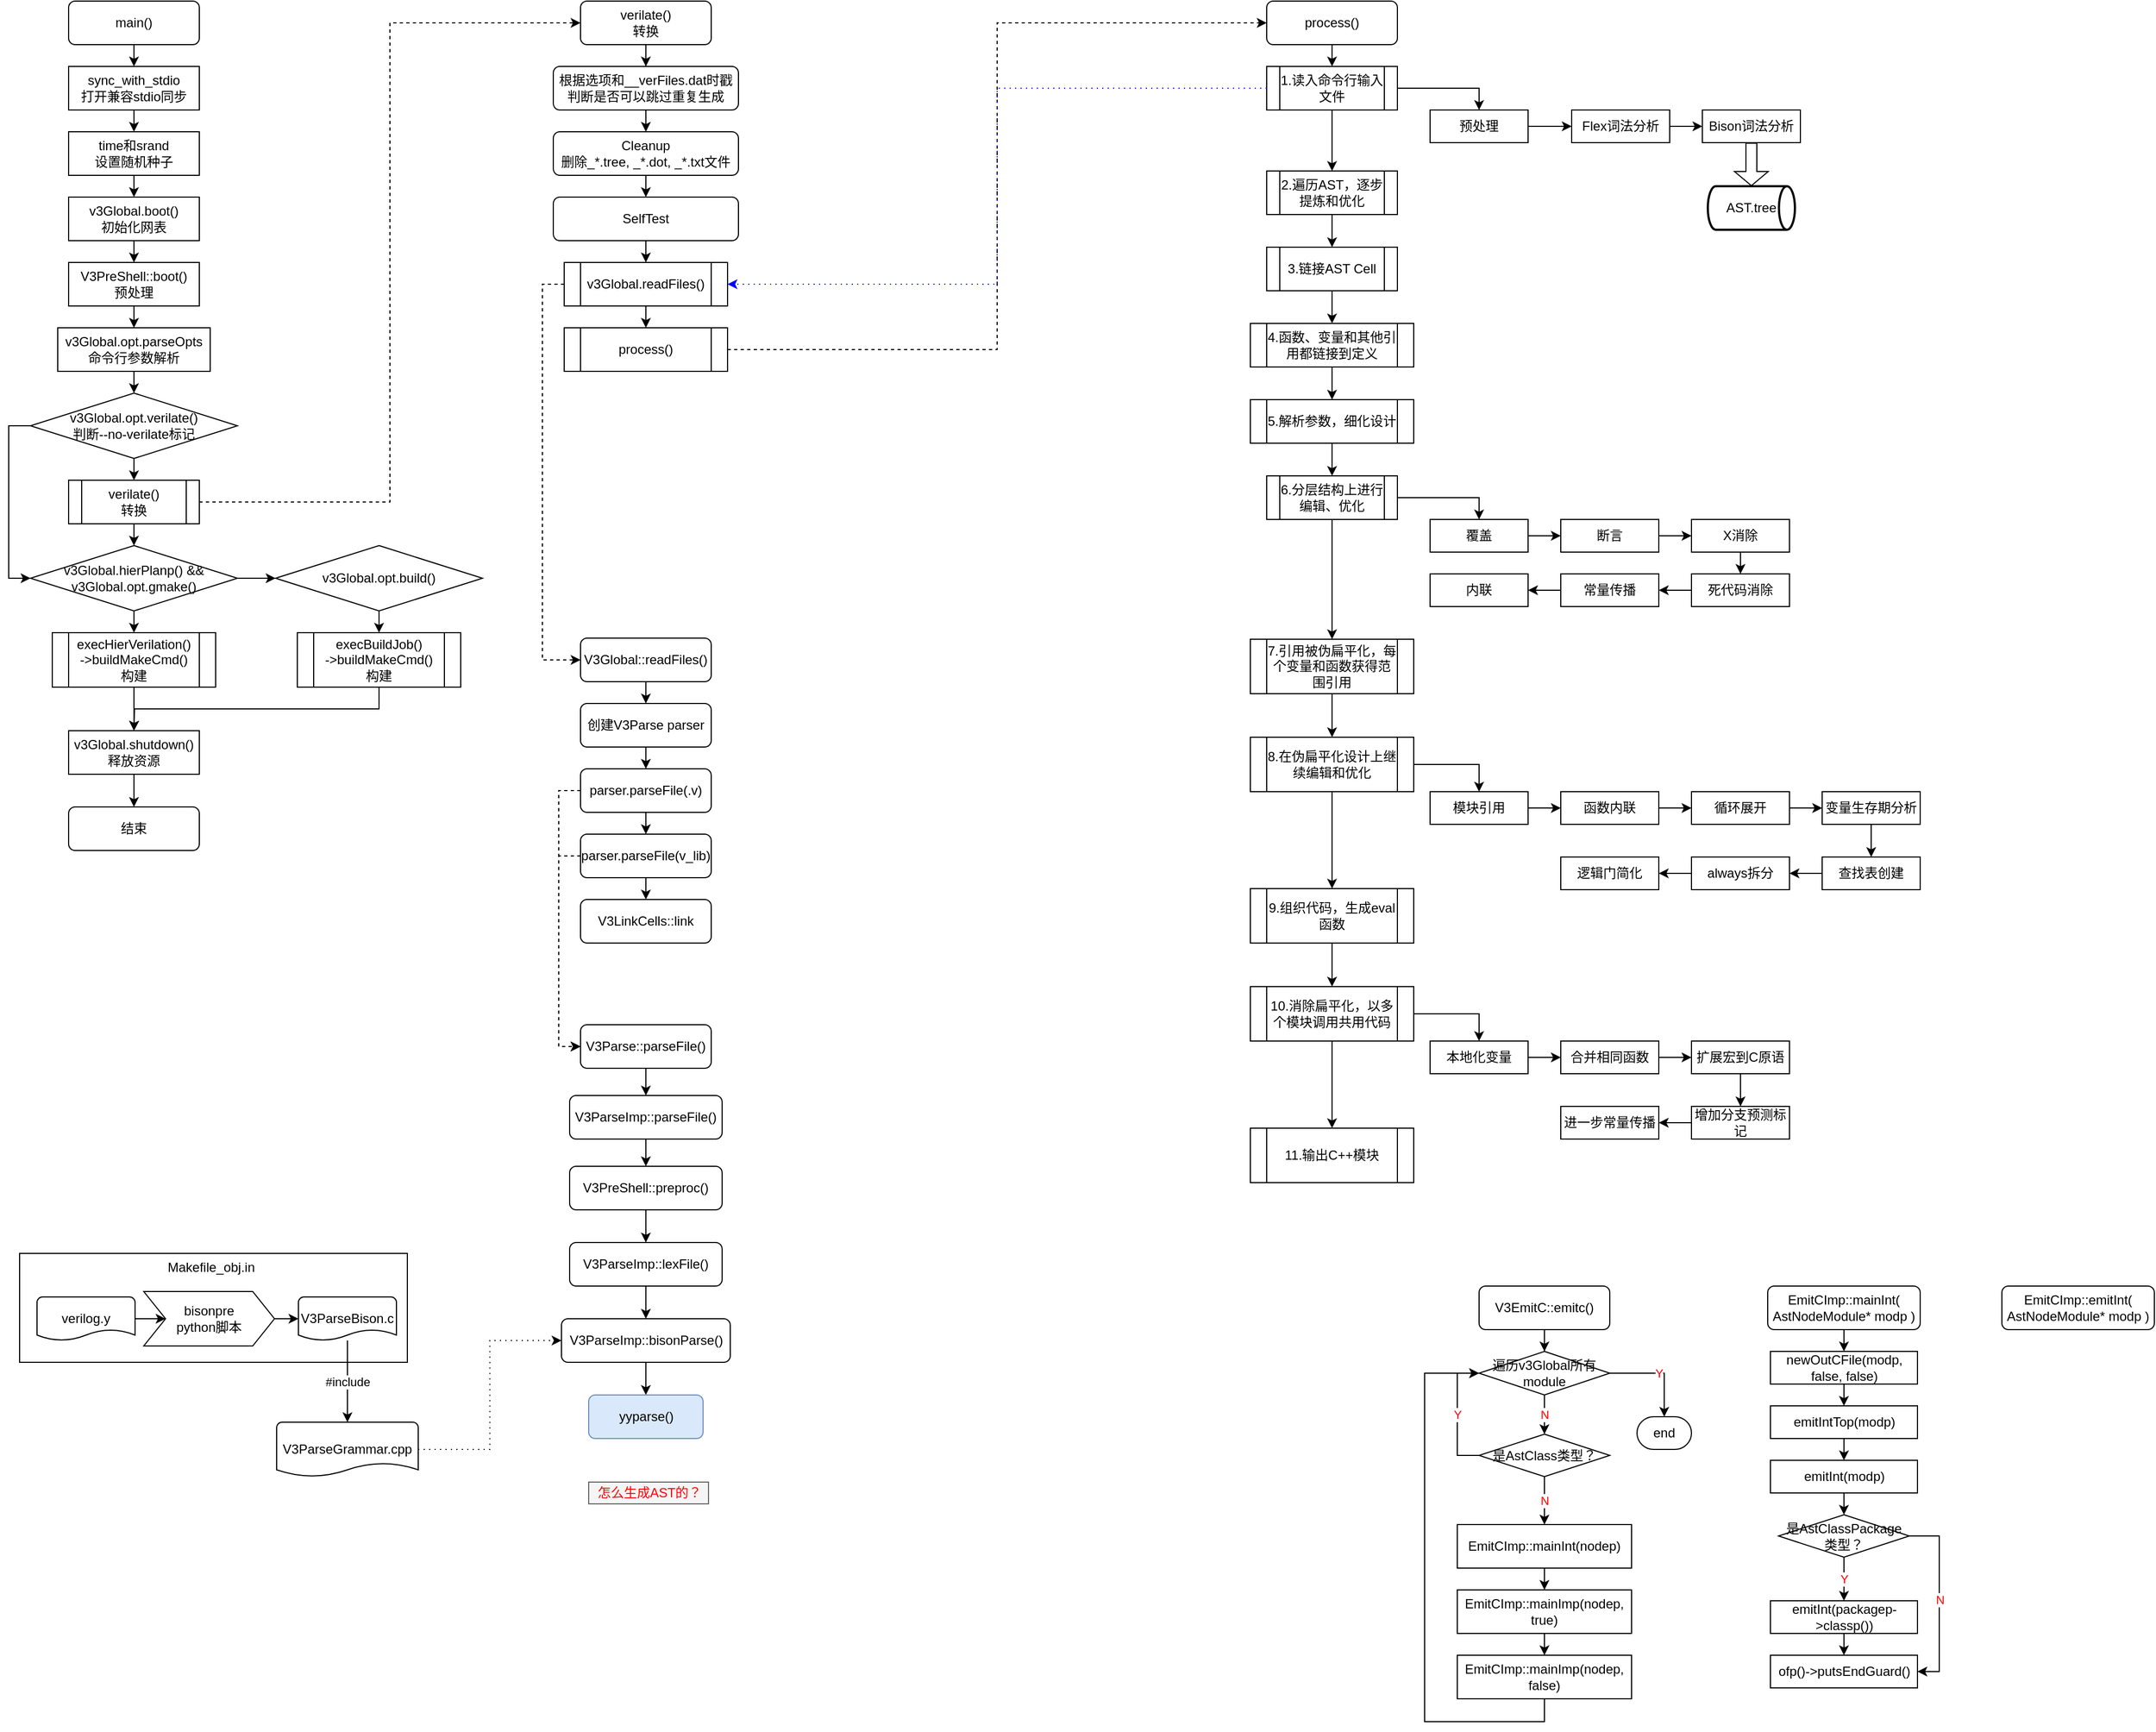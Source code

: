 <mxfile version="14.6.6" type="github">
  <diagram id="C5RBs43oDa-KdzZeNtuy" name="Page-1">
    <mxGraphModel dx="813" dy="435" grid="1" gridSize="10" guides="1" tooltips="1" connect="1" arrows="1" fold="1" page="1" pageScale="1" pageWidth="3300" pageHeight="4681" math="0" shadow="0">
      <root>
        <mxCell id="WIyWlLk6GJQsqaUBKTNV-0" />
        <mxCell id="WIyWlLk6GJQsqaUBKTNV-1" parent="WIyWlLk6GJQsqaUBKTNV-0" />
        <mxCell id="tmzfgXfwM9NLhvjGa7lV-47" value="" style="rounded=0;whiteSpace=wrap;html=1;strokeWidth=1;" vertex="1" parent="WIyWlLk6GJQsqaUBKTNV-1">
          <mxGeometry x="70" y="1180" width="356" height="100" as="geometry" />
        </mxCell>
        <mxCell id="bP5KUFuN8C3mjjLo8ime-2" style="edgeStyle=orthogonalEdgeStyle;rounded=0;orthogonalLoop=1;jettySize=auto;html=1;exitX=0.5;exitY=1;exitDx=0;exitDy=0;entryX=0.5;entryY=0;entryDx=0;entryDy=0;" parent="WIyWlLk6GJQsqaUBKTNV-1" source="WIyWlLk6GJQsqaUBKTNV-3" target="WT0UVrOEoNZwdIrJpfdh-0" edge="1">
          <mxGeometry relative="1" as="geometry" />
        </mxCell>
        <mxCell id="WIyWlLk6GJQsqaUBKTNV-3" value="main()" style="rounded=1;whiteSpace=wrap;html=1;fontSize=12;glass=0;strokeWidth=1;shadow=0;" parent="WIyWlLk6GJQsqaUBKTNV-1" vertex="1">
          <mxGeometry x="115" y="30" width="120" height="40" as="geometry" />
        </mxCell>
        <mxCell id="bP5KUFuN8C3mjjLo8ime-1" style="edgeStyle=orthogonalEdgeStyle;rounded=0;orthogonalLoop=1;jettySize=auto;html=1;exitX=0.5;exitY=1;exitDx=0;exitDy=0;entryX=0.5;entryY=0;entryDx=0;entryDy=0;" parent="WIyWlLk6GJQsqaUBKTNV-1" source="WT0UVrOEoNZwdIrJpfdh-0" target="bP5KUFuN8C3mjjLo8ime-0" edge="1">
          <mxGeometry relative="1" as="geometry" />
        </mxCell>
        <mxCell id="WT0UVrOEoNZwdIrJpfdh-0" value="sync_with_stdio&lt;br&gt;打开兼容stdio同步" style="rounded=0;whiteSpace=wrap;html=1;" parent="WIyWlLk6GJQsqaUBKTNV-1" vertex="1">
          <mxGeometry x="115" y="90" width="120" height="40" as="geometry" />
        </mxCell>
        <mxCell id="bP5KUFuN8C3mjjLo8ime-4" style="edgeStyle=orthogonalEdgeStyle;rounded=0;orthogonalLoop=1;jettySize=auto;html=1;exitX=0.5;exitY=1;exitDx=0;exitDy=0;entryX=0.5;entryY=0;entryDx=0;entryDy=0;" parent="WIyWlLk6GJQsqaUBKTNV-1" source="bP5KUFuN8C3mjjLo8ime-0" target="bP5KUFuN8C3mjjLo8ime-3" edge="1">
          <mxGeometry relative="1" as="geometry" />
        </mxCell>
        <mxCell id="bP5KUFuN8C3mjjLo8ime-0" value="time和srand&lt;br&gt;设置随机种子" style="rounded=0;whiteSpace=wrap;html=1;" parent="WIyWlLk6GJQsqaUBKTNV-1" vertex="1">
          <mxGeometry x="115" y="150" width="120" height="40" as="geometry" />
        </mxCell>
        <mxCell id="78SHquf4xXhVxRJzYclN-2" style="edgeStyle=orthogonalEdgeStyle;rounded=0;orthogonalLoop=1;jettySize=auto;html=1;exitX=0.5;exitY=1;exitDx=0;exitDy=0;entryX=0.5;entryY=0;entryDx=0;entryDy=0;" parent="WIyWlLk6GJQsqaUBKTNV-1" source="bP5KUFuN8C3mjjLo8ime-3" target="78SHquf4xXhVxRJzYclN-0" edge="1">
          <mxGeometry relative="1" as="geometry" />
        </mxCell>
        <mxCell id="bP5KUFuN8C3mjjLo8ime-3" value="v3Global.boot()&lt;br&gt;初始化网表" style="rounded=0;whiteSpace=wrap;html=1;" parent="WIyWlLk6GJQsqaUBKTNV-1" vertex="1">
          <mxGeometry x="115" y="210" width="120" height="40" as="geometry" />
        </mxCell>
        <mxCell id="78SHquf4xXhVxRJzYclN-3" style="edgeStyle=orthogonalEdgeStyle;rounded=0;orthogonalLoop=1;jettySize=auto;html=1;exitX=0.5;exitY=1;exitDx=0;exitDy=0;" parent="WIyWlLk6GJQsqaUBKTNV-1" source="78SHquf4xXhVxRJzYclN-0" target="78SHquf4xXhVxRJzYclN-1" edge="1">
          <mxGeometry relative="1" as="geometry" />
        </mxCell>
        <mxCell id="78SHquf4xXhVxRJzYclN-0" value="V3PreShell::boot()&lt;br&gt;预处理" style="rounded=0;whiteSpace=wrap;html=1;" parent="WIyWlLk6GJQsqaUBKTNV-1" vertex="1">
          <mxGeometry x="115" y="270" width="120" height="40" as="geometry" />
        </mxCell>
        <mxCell id="78SHquf4xXhVxRJzYclN-7" style="edgeStyle=orthogonalEdgeStyle;rounded=0;orthogonalLoop=1;jettySize=auto;html=1;exitX=0.5;exitY=1;exitDx=0;exitDy=0;entryX=0.5;entryY=0;entryDx=0;entryDy=0;" parent="WIyWlLk6GJQsqaUBKTNV-1" source="78SHquf4xXhVxRJzYclN-1" target="78SHquf4xXhVxRJzYclN-4" edge="1">
          <mxGeometry relative="1" as="geometry" />
        </mxCell>
        <mxCell id="78SHquf4xXhVxRJzYclN-1" value="v3Global.opt.parseOpts&lt;br&gt;命令行参数解析" style="rounded=0;whiteSpace=wrap;html=1;" parent="WIyWlLk6GJQsqaUBKTNV-1" vertex="1">
          <mxGeometry x="105" y="330" width="140" height="40" as="geometry" />
        </mxCell>
        <mxCell id="78SHquf4xXhVxRJzYclN-6" style="edgeStyle=orthogonalEdgeStyle;rounded=0;orthogonalLoop=1;jettySize=auto;html=1;exitX=0.5;exitY=1;exitDx=0;exitDy=0;entryX=0.5;entryY=0;entryDx=0;entryDy=0;" parent="WIyWlLk6GJQsqaUBKTNV-1" source="78SHquf4xXhVxRJzYclN-4" target="78SHquf4xXhVxRJzYclN-5" edge="1">
          <mxGeometry relative="1" as="geometry" />
        </mxCell>
        <mxCell id="78SHquf4xXhVxRJzYclN-12" style="edgeStyle=orthogonalEdgeStyle;rounded=0;orthogonalLoop=1;jettySize=auto;html=1;exitX=0;exitY=0.5;exitDx=0;exitDy=0;entryX=0;entryY=0.5;entryDx=0;entryDy=0;" parent="WIyWlLk6GJQsqaUBKTNV-1" source="78SHquf4xXhVxRJzYclN-4" target="78SHquf4xXhVxRJzYclN-9" edge="1">
          <mxGeometry relative="1" as="geometry" />
        </mxCell>
        <mxCell id="78SHquf4xXhVxRJzYclN-4" value="v3Global.opt.verilate()&lt;br&gt;判断--no-verilate标记" style="rhombus;whiteSpace=wrap;html=1;" parent="WIyWlLk6GJQsqaUBKTNV-1" vertex="1">
          <mxGeometry x="80" y="390" width="190" height="60" as="geometry" />
        </mxCell>
        <mxCell id="78SHquf4xXhVxRJzYclN-11" style="edgeStyle=orthogonalEdgeStyle;rounded=0;orthogonalLoop=1;jettySize=auto;html=1;exitX=0.5;exitY=1;exitDx=0;exitDy=0;entryX=0.5;entryY=0;entryDx=0;entryDy=0;" parent="WIyWlLk6GJQsqaUBKTNV-1" source="78SHquf4xXhVxRJzYclN-5" target="78SHquf4xXhVxRJzYclN-9" edge="1">
          <mxGeometry relative="1" as="geometry" />
        </mxCell>
        <mxCell id="tmzfgXfwM9NLhvjGa7lV-13" style="edgeStyle=orthogonalEdgeStyle;rounded=0;orthogonalLoop=1;jettySize=auto;html=1;exitX=1;exitY=0.5;exitDx=0;exitDy=0;entryX=0;entryY=0.5;entryDx=0;entryDy=0;dashed=1;strokeWidth=1;jumpSize=6;" edge="1" parent="WIyWlLk6GJQsqaUBKTNV-1" source="78SHquf4xXhVxRJzYclN-5" target="tmzfgXfwM9NLhvjGa7lV-1">
          <mxGeometry relative="1" as="geometry" />
        </mxCell>
        <mxCell id="78SHquf4xXhVxRJzYclN-5" value="verilate()&lt;br&gt;转换" style="shape=process;whiteSpace=wrap;html=1;backgroundOutline=1;" parent="WIyWlLk6GJQsqaUBKTNV-1" vertex="1">
          <mxGeometry x="115" y="470" width="120" height="40" as="geometry" />
        </mxCell>
        <mxCell id="78SHquf4xXhVxRJzYclN-18" style="edgeStyle=orthogonalEdgeStyle;rounded=0;orthogonalLoop=1;jettySize=auto;html=1;exitX=0.5;exitY=1;exitDx=0;exitDy=0;" parent="WIyWlLk6GJQsqaUBKTNV-1" source="78SHquf4xXhVxRJzYclN-8" target="78SHquf4xXhVxRJzYclN-17" edge="1">
          <mxGeometry relative="1" as="geometry" />
        </mxCell>
        <mxCell id="78SHquf4xXhVxRJzYclN-8" value="execHierVerilation()&lt;br&gt;-&amp;gt;buildMakeCmd()&lt;br&gt;构建" style="shape=process;whiteSpace=wrap;html=1;backgroundOutline=1;" parent="WIyWlLk6GJQsqaUBKTNV-1" vertex="1">
          <mxGeometry x="100" y="610" width="150" height="50" as="geometry" />
        </mxCell>
        <mxCell id="78SHquf4xXhVxRJzYclN-10" style="edgeStyle=orthogonalEdgeStyle;rounded=0;orthogonalLoop=1;jettySize=auto;html=1;exitX=0.5;exitY=1;exitDx=0;exitDy=0;entryX=0.5;entryY=0;entryDx=0;entryDy=0;" parent="WIyWlLk6GJQsqaUBKTNV-1" source="78SHquf4xXhVxRJzYclN-9" target="78SHquf4xXhVxRJzYclN-8" edge="1">
          <mxGeometry relative="1" as="geometry" />
        </mxCell>
        <mxCell id="78SHquf4xXhVxRJzYclN-16" style="edgeStyle=orthogonalEdgeStyle;rounded=0;orthogonalLoop=1;jettySize=auto;html=1;exitX=1;exitY=0.5;exitDx=0;exitDy=0;entryX=0;entryY=0.5;entryDx=0;entryDy=0;" parent="WIyWlLk6GJQsqaUBKTNV-1" source="78SHquf4xXhVxRJzYclN-9" target="78SHquf4xXhVxRJzYclN-14" edge="1">
          <mxGeometry relative="1" as="geometry" />
        </mxCell>
        <mxCell id="78SHquf4xXhVxRJzYclN-9" value="v3Global.hierPlanp() &amp;amp;&amp;amp; v3Global.opt.gmake()" style="rhombus;whiteSpace=wrap;html=1;" parent="WIyWlLk6GJQsqaUBKTNV-1" vertex="1">
          <mxGeometry x="80" y="530" width="190" height="60" as="geometry" />
        </mxCell>
        <mxCell id="78SHquf4xXhVxRJzYclN-19" style="edgeStyle=orthogonalEdgeStyle;rounded=0;orthogonalLoop=1;jettySize=auto;html=1;exitX=0.5;exitY=1;exitDx=0;exitDy=0;" parent="WIyWlLk6GJQsqaUBKTNV-1" source="78SHquf4xXhVxRJzYclN-13" edge="1">
          <mxGeometry relative="1" as="geometry">
            <mxPoint x="175" y="700" as="targetPoint" />
          </mxGeometry>
        </mxCell>
        <mxCell id="78SHquf4xXhVxRJzYclN-13" value="execBuildJob()&lt;br&gt;-&amp;gt;buildMakeCmd()&lt;br&gt;构建" style="shape=process;whiteSpace=wrap;html=1;backgroundOutline=1;" parent="WIyWlLk6GJQsqaUBKTNV-1" vertex="1">
          <mxGeometry x="325" y="610" width="150" height="50" as="geometry" />
        </mxCell>
        <mxCell id="78SHquf4xXhVxRJzYclN-15" style="edgeStyle=orthogonalEdgeStyle;rounded=0;orthogonalLoop=1;jettySize=auto;html=1;exitX=0.5;exitY=1;exitDx=0;exitDy=0;entryX=0.5;entryY=0;entryDx=0;entryDy=0;" parent="WIyWlLk6GJQsqaUBKTNV-1" source="78SHquf4xXhVxRJzYclN-14" target="78SHquf4xXhVxRJzYclN-13" edge="1">
          <mxGeometry relative="1" as="geometry" />
        </mxCell>
        <mxCell id="78SHquf4xXhVxRJzYclN-14" value="v3Global.opt.build()" style="rhombus;whiteSpace=wrap;html=1;" parent="WIyWlLk6GJQsqaUBKTNV-1" vertex="1">
          <mxGeometry x="305" y="530" width="190" height="60" as="geometry" />
        </mxCell>
        <mxCell id="78SHquf4xXhVxRJzYclN-21" style="edgeStyle=orthogonalEdgeStyle;rounded=0;orthogonalLoop=1;jettySize=auto;html=1;exitX=0.5;exitY=1;exitDx=0;exitDy=0;entryX=0.5;entryY=0;entryDx=0;entryDy=0;" parent="WIyWlLk6GJQsqaUBKTNV-1" source="78SHquf4xXhVxRJzYclN-17" target="78SHquf4xXhVxRJzYclN-20" edge="1">
          <mxGeometry relative="1" as="geometry" />
        </mxCell>
        <mxCell id="78SHquf4xXhVxRJzYclN-17" value="v3Global.shutdown()&lt;br&gt;释放资源" style="rounded=0;whiteSpace=wrap;html=1;" parent="WIyWlLk6GJQsqaUBKTNV-1" vertex="1">
          <mxGeometry x="115" y="700" width="120" height="40" as="geometry" />
        </mxCell>
        <mxCell id="78SHquf4xXhVxRJzYclN-20" value="结束" style="rounded=1;whiteSpace=wrap;html=1;" parent="WIyWlLk6GJQsqaUBKTNV-1" vertex="1">
          <mxGeometry x="115" y="770" width="120" height="40" as="geometry" />
        </mxCell>
        <mxCell id="78SHquf4xXhVxRJzYclN-24" style="edgeStyle=orthogonalEdgeStyle;rounded=0;orthogonalLoop=1;jettySize=auto;html=1;exitX=1;exitY=0.5;exitDx=0;exitDy=0;entryX=0.5;entryY=0;entryDx=0;entryDy=0;" parent="WIyWlLk6GJQsqaUBKTNV-1" source="78SHquf4xXhVxRJzYclN-29" target="78SHquf4xXhVxRJzYclN-23" edge="1">
          <mxGeometry relative="1" as="geometry" />
        </mxCell>
        <mxCell id="78SHquf4xXhVxRJzYclN-26" style="edgeStyle=orthogonalEdgeStyle;rounded=0;orthogonalLoop=1;jettySize=auto;html=1;exitX=1;exitY=0.5;exitDx=0;exitDy=0;entryX=0;entryY=0.5;entryDx=0;entryDy=0;" parent="WIyWlLk6GJQsqaUBKTNV-1" source="78SHquf4xXhVxRJzYclN-23" target="78SHquf4xXhVxRJzYclN-25" edge="1">
          <mxGeometry relative="1" as="geometry" />
        </mxCell>
        <mxCell id="78SHquf4xXhVxRJzYclN-23" value="预处理" style="rounded=0;whiteSpace=wrap;html=1;" parent="WIyWlLk6GJQsqaUBKTNV-1" vertex="1">
          <mxGeometry x="1365" y="130" width="90" height="30" as="geometry" />
        </mxCell>
        <mxCell id="78SHquf4xXhVxRJzYclN-28" style="edgeStyle=orthogonalEdgeStyle;rounded=0;orthogonalLoop=1;jettySize=auto;html=1;exitX=1;exitY=0.5;exitDx=0;exitDy=0;entryX=0;entryY=0.5;entryDx=0;entryDy=0;" parent="WIyWlLk6GJQsqaUBKTNV-1" source="78SHquf4xXhVxRJzYclN-25" target="78SHquf4xXhVxRJzYclN-27" edge="1">
          <mxGeometry relative="1" as="geometry" />
        </mxCell>
        <mxCell id="78SHquf4xXhVxRJzYclN-25" value="Flex词法分析" style="rounded=0;whiteSpace=wrap;html=1;" parent="WIyWlLk6GJQsqaUBKTNV-1" vertex="1">
          <mxGeometry x="1495" y="130" width="90" height="30" as="geometry" />
        </mxCell>
        <mxCell id="78SHquf4xXhVxRJzYclN-34" style="edgeStyle=orthogonalEdgeStyle;rounded=0;orthogonalLoop=1;jettySize=auto;html=1;exitX=0.5;exitY=1;exitDx=0;exitDy=0;entryX=0.5;entryY=0;entryDx=0;entryDy=0;entryPerimeter=0;shape=flexArrow;endSize=4;startSize=4;strokeWidth=1;" parent="WIyWlLk6GJQsqaUBKTNV-1" source="78SHquf4xXhVxRJzYclN-27" target="78SHquf4xXhVxRJzYclN-33" edge="1">
          <mxGeometry relative="1" as="geometry" />
        </mxCell>
        <mxCell id="78SHquf4xXhVxRJzYclN-27" value="Bison词法分析" style="rounded=0;whiteSpace=wrap;html=1;" parent="WIyWlLk6GJQsqaUBKTNV-1" vertex="1">
          <mxGeometry x="1615" y="130" width="90" height="30" as="geometry" />
        </mxCell>
        <mxCell id="78SHquf4xXhVxRJzYclN-40" style="edgeStyle=orthogonalEdgeStyle;rounded=0;orthogonalLoop=1;jettySize=auto;html=1;exitX=0.5;exitY=1;exitDx=0;exitDy=0;strokeWidth=1;" parent="WIyWlLk6GJQsqaUBKTNV-1" source="78SHquf4xXhVxRJzYclN-29" target="78SHquf4xXhVxRJzYclN-35" edge="1">
          <mxGeometry relative="1" as="geometry" />
        </mxCell>
        <mxCell id="78SHquf4xXhVxRJzYclN-29" value="&lt;span&gt;1.读入命令行输入文件&lt;/span&gt;" style="shape=process;whiteSpace=wrap;html=1;backgroundOutline=1;" parent="WIyWlLk6GJQsqaUBKTNV-1" vertex="1">
          <mxGeometry x="1215" y="90" width="120" height="40" as="geometry" />
        </mxCell>
        <mxCell id="78SHquf4xXhVxRJzYclN-33" value="AST.tree" style="strokeWidth=2;html=1;shape=mxgraph.flowchart.direct_data;whiteSpace=wrap;" parent="WIyWlLk6GJQsqaUBKTNV-1" vertex="1">
          <mxGeometry x="1620" y="200" width="80" height="40" as="geometry" />
        </mxCell>
        <mxCell id="78SHquf4xXhVxRJzYclN-41" style="edgeStyle=orthogonalEdgeStyle;rounded=0;orthogonalLoop=1;jettySize=auto;html=1;exitX=0.5;exitY=1;exitDx=0;exitDy=0;entryX=0.5;entryY=0;entryDx=0;entryDy=0;strokeWidth=1;" parent="WIyWlLk6GJQsqaUBKTNV-1" source="78SHquf4xXhVxRJzYclN-35" target="78SHquf4xXhVxRJzYclN-36" edge="1">
          <mxGeometry relative="1" as="geometry" />
        </mxCell>
        <mxCell id="78SHquf4xXhVxRJzYclN-35" value="&lt;span&gt;2.遍历AST，逐步提炼和优化&lt;/span&gt;" style="shape=process;whiteSpace=wrap;html=1;backgroundOutline=1;" parent="WIyWlLk6GJQsqaUBKTNV-1" vertex="1">
          <mxGeometry x="1215" y="186" width="120" height="40" as="geometry" />
        </mxCell>
        <mxCell id="78SHquf4xXhVxRJzYclN-42" style="edgeStyle=orthogonalEdgeStyle;rounded=0;orthogonalLoop=1;jettySize=auto;html=1;exitX=0.5;exitY=1;exitDx=0;exitDy=0;entryX=0.5;entryY=0;entryDx=0;entryDy=0;strokeWidth=1;" parent="WIyWlLk6GJQsqaUBKTNV-1" source="78SHquf4xXhVxRJzYclN-36" target="78SHquf4xXhVxRJzYclN-37" edge="1">
          <mxGeometry relative="1" as="geometry" />
        </mxCell>
        <mxCell id="78SHquf4xXhVxRJzYclN-36" value="&lt;span&gt;3.&lt;/span&gt;链接&lt;span&gt;AST Cell&lt;/span&gt;" style="shape=process;whiteSpace=wrap;html=1;backgroundOutline=1;" parent="WIyWlLk6GJQsqaUBKTNV-1" vertex="1">
          <mxGeometry x="1215" y="256" width="120" height="40" as="geometry" />
        </mxCell>
        <mxCell id="78SHquf4xXhVxRJzYclN-59" style="edgeStyle=orthogonalEdgeStyle;rounded=0;orthogonalLoop=1;jettySize=auto;html=1;exitX=0.5;exitY=1;exitDx=0;exitDy=0;entryX=0.5;entryY=0;entryDx=0;entryDy=0;strokeWidth=1;" parent="WIyWlLk6GJQsqaUBKTNV-1" source="78SHquf4xXhVxRJzYclN-37" target="78SHquf4xXhVxRJzYclN-43" edge="1">
          <mxGeometry relative="1" as="geometry" />
        </mxCell>
        <mxCell id="78SHquf4xXhVxRJzYclN-37" value="&lt;span&gt;4.函数、变量和其他引用都链接到定义&lt;/span&gt;" style="shape=process;whiteSpace=wrap;html=1;backgroundOutline=1;" parent="WIyWlLk6GJQsqaUBKTNV-1" vertex="1">
          <mxGeometry x="1200" y="326" width="150" height="40" as="geometry" />
        </mxCell>
        <mxCell id="78SHquf4xXhVxRJzYclN-39" style="edgeStyle=orthogonalEdgeStyle;rounded=0;orthogonalLoop=1;jettySize=auto;html=1;exitX=0.5;exitY=1;exitDx=0;exitDy=0;entryX=0.5;entryY=0;entryDx=0;entryDy=0;strokeWidth=1;" parent="WIyWlLk6GJQsqaUBKTNV-1" source="78SHquf4xXhVxRJzYclN-38" target="78SHquf4xXhVxRJzYclN-29" edge="1">
          <mxGeometry relative="1" as="geometry" />
        </mxCell>
        <mxCell id="78SHquf4xXhVxRJzYclN-38" value="process()" style="rounded=1;whiteSpace=wrap;html=1;fontSize=12;glass=0;strokeWidth=1;shadow=0;" parent="WIyWlLk6GJQsqaUBKTNV-1" vertex="1">
          <mxGeometry x="1215" y="30" width="120" height="40" as="geometry" />
        </mxCell>
        <mxCell id="78SHquf4xXhVxRJzYclN-60" style="edgeStyle=orthogonalEdgeStyle;rounded=0;orthogonalLoop=1;jettySize=auto;html=1;exitX=0.5;exitY=1;exitDx=0;exitDy=0;entryX=0.5;entryY=0;entryDx=0;entryDy=0;strokeWidth=1;" parent="WIyWlLk6GJQsqaUBKTNV-1" source="78SHquf4xXhVxRJzYclN-43" target="78SHquf4xXhVxRJzYclN-45" edge="1">
          <mxGeometry relative="1" as="geometry" />
        </mxCell>
        <mxCell id="78SHquf4xXhVxRJzYclN-43" value="&lt;span&gt;5.解析参数，细化设计&lt;/span&gt;" style="shape=process;whiteSpace=wrap;html=1;backgroundOutline=1;" parent="WIyWlLk6GJQsqaUBKTNV-1" vertex="1">
          <mxGeometry x="1200" y="396" width="150" height="40" as="geometry" />
        </mxCell>
        <mxCell id="78SHquf4xXhVxRJzYclN-52" style="edgeStyle=orthogonalEdgeStyle;rounded=0;orthogonalLoop=1;jettySize=auto;html=1;exitX=1;exitY=0.5;exitDx=0;exitDy=0;entryX=0.5;entryY=0;entryDx=0;entryDy=0;strokeWidth=1;" parent="WIyWlLk6GJQsqaUBKTNV-1" source="78SHquf4xXhVxRJzYclN-45" target="78SHquf4xXhVxRJzYclN-46" edge="1">
          <mxGeometry relative="1" as="geometry" />
        </mxCell>
        <mxCell id="78SHquf4xXhVxRJzYclN-62" style="edgeStyle=orthogonalEdgeStyle;rounded=0;orthogonalLoop=1;jettySize=auto;html=1;exitX=0.5;exitY=1;exitDx=0;exitDy=0;entryX=0.5;entryY=0;entryDx=0;entryDy=0;strokeWidth=1;" parent="WIyWlLk6GJQsqaUBKTNV-1" source="78SHquf4xXhVxRJzYclN-45" target="78SHquf4xXhVxRJzYclN-61" edge="1">
          <mxGeometry relative="1" as="geometry" />
        </mxCell>
        <mxCell id="78SHquf4xXhVxRJzYclN-45" value="6.分层结构上进行编辑、优化" style="shape=process;whiteSpace=wrap;html=1;backgroundOutline=1;" parent="WIyWlLk6GJQsqaUBKTNV-1" vertex="1">
          <mxGeometry x="1215" y="466" width="120" height="40" as="geometry" />
        </mxCell>
        <mxCell id="78SHquf4xXhVxRJzYclN-54" style="edgeStyle=orthogonalEdgeStyle;rounded=0;orthogonalLoop=1;jettySize=auto;html=1;exitX=1;exitY=0.5;exitDx=0;exitDy=0;strokeWidth=1;" parent="WIyWlLk6GJQsqaUBKTNV-1" source="78SHquf4xXhVxRJzYclN-46" target="78SHquf4xXhVxRJzYclN-48" edge="1">
          <mxGeometry relative="1" as="geometry" />
        </mxCell>
        <mxCell id="78SHquf4xXhVxRJzYclN-46" value="覆盖" style="rounded=0;whiteSpace=wrap;html=1;" parent="WIyWlLk6GJQsqaUBKTNV-1" vertex="1">
          <mxGeometry x="1365" y="506" width="90" height="30" as="geometry" />
        </mxCell>
        <mxCell id="78SHquf4xXhVxRJzYclN-47" value="内联" style="rounded=0;whiteSpace=wrap;html=1;" parent="WIyWlLk6GJQsqaUBKTNV-1" vertex="1">
          <mxGeometry x="1365" y="556" width="90" height="30" as="geometry" />
        </mxCell>
        <mxCell id="78SHquf4xXhVxRJzYclN-55" style="edgeStyle=orthogonalEdgeStyle;rounded=0;orthogonalLoop=1;jettySize=auto;html=1;exitX=1;exitY=0.5;exitDx=0;exitDy=0;strokeWidth=1;" parent="WIyWlLk6GJQsqaUBKTNV-1" source="78SHquf4xXhVxRJzYclN-48" target="78SHquf4xXhVxRJzYclN-50" edge="1">
          <mxGeometry relative="1" as="geometry" />
        </mxCell>
        <mxCell id="78SHquf4xXhVxRJzYclN-48" value="断言" style="rounded=0;whiteSpace=wrap;html=1;" parent="WIyWlLk6GJQsqaUBKTNV-1" vertex="1">
          <mxGeometry x="1485" y="506" width="90" height="30" as="geometry" />
        </mxCell>
        <mxCell id="78SHquf4xXhVxRJzYclN-58" style="edgeStyle=orthogonalEdgeStyle;rounded=0;orthogonalLoop=1;jettySize=auto;html=1;exitX=0;exitY=0.5;exitDx=0;exitDy=0;entryX=1;entryY=0.5;entryDx=0;entryDy=0;strokeWidth=1;" parent="WIyWlLk6GJQsqaUBKTNV-1" source="78SHquf4xXhVxRJzYclN-49" target="78SHquf4xXhVxRJzYclN-47" edge="1">
          <mxGeometry relative="1" as="geometry" />
        </mxCell>
        <mxCell id="78SHquf4xXhVxRJzYclN-49" value="常量传播" style="rounded=0;whiteSpace=wrap;html=1;" parent="WIyWlLk6GJQsqaUBKTNV-1" vertex="1">
          <mxGeometry x="1485" y="556" width="90" height="30" as="geometry" />
        </mxCell>
        <mxCell id="78SHquf4xXhVxRJzYclN-56" style="edgeStyle=orthogonalEdgeStyle;rounded=0;orthogonalLoop=1;jettySize=auto;html=1;exitX=0.5;exitY=1;exitDx=0;exitDy=0;entryX=0.5;entryY=0;entryDx=0;entryDy=0;strokeWidth=1;" parent="WIyWlLk6GJQsqaUBKTNV-1" source="78SHquf4xXhVxRJzYclN-50" target="78SHquf4xXhVxRJzYclN-51" edge="1">
          <mxGeometry relative="1" as="geometry" />
        </mxCell>
        <mxCell id="78SHquf4xXhVxRJzYclN-50" value="X消除" style="rounded=0;whiteSpace=wrap;html=1;" parent="WIyWlLk6GJQsqaUBKTNV-1" vertex="1">
          <mxGeometry x="1605" y="506" width="90" height="30" as="geometry" />
        </mxCell>
        <mxCell id="78SHquf4xXhVxRJzYclN-57" style="edgeStyle=orthogonalEdgeStyle;rounded=0;orthogonalLoop=1;jettySize=auto;html=1;exitX=0;exitY=0.5;exitDx=0;exitDy=0;entryX=1;entryY=0.5;entryDx=0;entryDy=0;strokeWidth=1;" parent="WIyWlLk6GJQsqaUBKTNV-1" source="78SHquf4xXhVxRJzYclN-51" target="78SHquf4xXhVxRJzYclN-49" edge="1">
          <mxGeometry relative="1" as="geometry" />
        </mxCell>
        <mxCell id="78SHquf4xXhVxRJzYclN-51" value="死代码消除" style="rounded=0;whiteSpace=wrap;html=1;" parent="WIyWlLk6GJQsqaUBKTNV-1" vertex="1">
          <mxGeometry x="1605" y="556" width="90" height="30" as="geometry" />
        </mxCell>
        <mxCell id="78SHquf4xXhVxRJzYclN-78" value="" style="edgeStyle=orthogonalEdgeStyle;rounded=0;orthogonalLoop=1;jettySize=auto;html=1;strokeWidth=1;" parent="WIyWlLk6GJQsqaUBKTNV-1" source="78SHquf4xXhVxRJzYclN-61" target="78SHquf4xXhVxRJzYclN-63" edge="1">
          <mxGeometry relative="1" as="geometry" />
        </mxCell>
        <mxCell id="78SHquf4xXhVxRJzYclN-61" value="&lt;span&gt;7.引用被伪扁平化，每个变量和函数获得范围引用&lt;/span&gt;" style="shape=process;whiteSpace=wrap;html=1;backgroundOutline=1;" parent="WIyWlLk6GJQsqaUBKTNV-1" vertex="1">
          <mxGeometry x="1200" y="616" width="150" height="50" as="geometry" />
        </mxCell>
        <mxCell id="78SHquf4xXhVxRJzYclN-71" style="edgeStyle=orthogonalEdgeStyle;rounded=0;orthogonalLoop=1;jettySize=auto;html=1;exitX=1;exitY=0.5;exitDx=0;exitDy=0;entryX=0.5;entryY=0;entryDx=0;entryDy=0;strokeWidth=1;" parent="WIyWlLk6GJQsqaUBKTNV-1" source="78SHquf4xXhVxRJzYclN-63" target="78SHquf4xXhVxRJzYclN-64" edge="1">
          <mxGeometry relative="1" as="geometry" />
        </mxCell>
        <mxCell id="78SHquf4xXhVxRJzYclN-87" style="edgeStyle=orthogonalEdgeStyle;rounded=0;orthogonalLoop=1;jettySize=auto;html=1;exitX=0.5;exitY=1;exitDx=0;exitDy=0;entryX=0.5;entryY=0;entryDx=0;entryDy=0;strokeWidth=1;" parent="WIyWlLk6GJQsqaUBKTNV-1" source="78SHquf4xXhVxRJzYclN-63" target="78SHquf4xXhVxRJzYclN-79" edge="1">
          <mxGeometry relative="1" as="geometry" />
        </mxCell>
        <mxCell id="78SHquf4xXhVxRJzYclN-63" value="&lt;span&gt;8.在伪扁平化设计上继续编辑和优化&lt;/span&gt;" style="shape=process;whiteSpace=wrap;html=1;backgroundOutline=1;" parent="WIyWlLk6GJQsqaUBKTNV-1" vertex="1">
          <mxGeometry x="1200" y="706" width="150" height="50" as="geometry" />
        </mxCell>
        <mxCell id="78SHquf4xXhVxRJzYclN-72" style="edgeStyle=orthogonalEdgeStyle;rounded=0;orthogonalLoop=1;jettySize=auto;html=1;exitX=1;exitY=0.5;exitDx=0;exitDy=0;entryX=0;entryY=0.5;entryDx=0;entryDy=0;strokeWidth=1;" parent="WIyWlLk6GJQsqaUBKTNV-1" source="78SHquf4xXhVxRJzYclN-64" target="78SHquf4xXhVxRJzYclN-65" edge="1">
          <mxGeometry relative="1" as="geometry" />
        </mxCell>
        <mxCell id="78SHquf4xXhVxRJzYclN-64" value="模块引用" style="rounded=0;whiteSpace=wrap;html=1;" parent="WIyWlLk6GJQsqaUBKTNV-1" vertex="1">
          <mxGeometry x="1365" y="756" width="90" height="30" as="geometry" />
        </mxCell>
        <mxCell id="78SHquf4xXhVxRJzYclN-73" style="edgeStyle=orthogonalEdgeStyle;rounded=0;orthogonalLoop=1;jettySize=auto;html=1;exitX=1;exitY=0.5;exitDx=0;exitDy=0;strokeWidth=1;" parent="WIyWlLk6GJQsqaUBKTNV-1" source="78SHquf4xXhVxRJzYclN-65" target="78SHquf4xXhVxRJzYclN-66" edge="1">
          <mxGeometry relative="1" as="geometry" />
        </mxCell>
        <mxCell id="78SHquf4xXhVxRJzYclN-65" value="函数内联" style="rounded=0;whiteSpace=wrap;html=1;" parent="WIyWlLk6GJQsqaUBKTNV-1" vertex="1">
          <mxGeometry x="1485" y="756" width="90" height="30" as="geometry" />
        </mxCell>
        <mxCell id="78SHquf4xXhVxRJzYclN-74" value="" style="edgeStyle=orthogonalEdgeStyle;rounded=0;orthogonalLoop=1;jettySize=auto;html=1;strokeWidth=1;" parent="WIyWlLk6GJQsqaUBKTNV-1" source="78SHquf4xXhVxRJzYclN-66" target="78SHquf4xXhVxRJzYclN-67" edge="1">
          <mxGeometry relative="1" as="geometry" />
        </mxCell>
        <mxCell id="78SHquf4xXhVxRJzYclN-66" value="循环展开" style="rounded=0;whiteSpace=wrap;html=1;" parent="WIyWlLk6GJQsqaUBKTNV-1" vertex="1">
          <mxGeometry x="1605" y="756" width="90" height="30" as="geometry" />
        </mxCell>
        <mxCell id="78SHquf4xXhVxRJzYclN-75" value="" style="edgeStyle=orthogonalEdgeStyle;rounded=0;orthogonalLoop=1;jettySize=auto;html=1;strokeWidth=1;" parent="WIyWlLk6GJQsqaUBKTNV-1" source="78SHquf4xXhVxRJzYclN-67" target="78SHquf4xXhVxRJzYclN-68" edge="1">
          <mxGeometry relative="1" as="geometry" />
        </mxCell>
        <mxCell id="78SHquf4xXhVxRJzYclN-67" value="变量生存期分析" style="rounded=0;whiteSpace=wrap;html=1;" parent="WIyWlLk6GJQsqaUBKTNV-1" vertex="1">
          <mxGeometry x="1725" y="756" width="90" height="30" as="geometry" />
        </mxCell>
        <mxCell id="78SHquf4xXhVxRJzYclN-76" value="" style="edgeStyle=orthogonalEdgeStyle;rounded=0;orthogonalLoop=1;jettySize=auto;html=1;strokeWidth=1;" parent="WIyWlLk6GJQsqaUBKTNV-1" source="78SHquf4xXhVxRJzYclN-68" target="78SHquf4xXhVxRJzYclN-69" edge="1">
          <mxGeometry relative="1" as="geometry" />
        </mxCell>
        <mxCell id="78SHquf4xXhVxRJzYclN-68" value="查找表创建" style="rounded=0;whiteSpace=wrap;html=1;" parent="WIyWlLk6GJQsqaUBKTNV-1" vertex="1">
          <mxGeometry x="1725" y="816" width="90" height="30" as="geometry" />
        </mxCell>
        <mxCell id="78SHquf4xXhVxRJzYclN-77" value="" style="edgeStyle=orthogonalEdgeStyle;rounded=0;orthogonalLoop=1;jettySize=auto;html=1;strokeWidth=1;" parent="WIyWlLk6GJQsqaUBKTNV-1" source="78SHquf4xXhVxRJzYclN-69" target="78SHquf4xXhVxRJzYclN-70" edge="1">
          <mxGeometry relative="1" as="geometry" />
        </mxCell>
        <mxCell id="78SHquf4xXhVxRJzYclN-69" value="always拆分" style="rounded=0;whiteSpace=wrap;html=1;" parent="WIyWlLk6GJQsqaUBKTNV-1" vertex="1">
          <mxGeometry x="1605" y="816" width="90" height="30" as="geometry" />
        </mxCell>
        <mxCell id="78SHquf4xXhVxRJzYclN-70" value="逻辑门简化" style="rounded=0;whiteSpace=wrap;html=1;" parent="WIyWlLk6GJQsqaUBKTNV-1" vertex="1">
          <mxGeometry x="1485" y="816" width="90" height="30" as="geometry" />
        </mxCell>
        <mxCell id="78SHquf4xXhVxRJzYclN-88" style="edgeStyle=orthogonalEdgeStyle;rounded=0;orthogonalLoop=1;jettySize=auto;html=1;exitX=0.5;exitY=1;exitDx=0;exitDy=0;entryX=0.5;entryY=0;entryDx=0;entryDy=0;strokeWidth=1;" parent="WIyWlLk6GJQsqaUBKTNV-1" source="78SHquf4xXhVxRJzYclN-79" target="78SHquf4xXhVxRJzYclN-80" edge="1">
          <mxGeometry relative="1" as="geometry" />
        </mxCell>
        <mxCell id="78SHquf4xXhVxRJzYclN-79" value="&lt;span&gt;9.组织代码，生成eval函数&lt;/span&gt;" style="shape=process;whiteSpace=wrap;html=1;backgroundOutline=1;" parent="WIyWlLk6GJQsqaUBKTNV-1" vertex="1">
          <mxGeometry x="1200" y="845" width="150" height="50" as="geometry" />
        </mxCell>
        <mxCell id="78SHquf4xXhVxRJzYclN-89" style="edgeStyle=orthogonalEdgeStyle;rounded=0;orthogonalLoop=1;jettySize=auto;html=1;exitX=0.5;exitY=1;exitDx=0;exitDy=0;entryX=0.5;entryY=0;entryDx=0;entryDy=0;strokeWidth=1;" parent="WIyWlLk6GJQsqaUBKTNV-1" source="78SHquf4xXhVxRJzYclN-80" target="78SHquf4xXhVxRJzYclN-81" edge="1">
          <mxGeometry relative="1" as="geometry" />
        </mxCell>
        <mxCell id="78SHquf4xXhVxRJzYclN-90" style="edgeStyle=orthogonalEdgeStyle;rounded=0;orthogonalLoop=1;jettySize=auto;html=1;exitX=1;exitY=0.5;exitDx=0;exitDy=0;entryX=0.5;entryY=0;entryDx=0;entryDy=0;strokeWidth=1;" parent="WIyWlLk6GJQsqaUBKTNV-1" source="78SHquf4xXhVxRJzYclN-80" target="78SHquf4xXhVxRJzYclN-82" edge="1">
          <mxGeometry relative="1" as="geometry" />
        </mxCell>
        <mxCell id="78SHquf4xXhVxRJzYclN-80" value="&lt;span&gt;10.消除扁平化，以多个模块调用共用代码&lt;/span&gt;" style="shape=process;whiteSpace=wrap;html=1;backgroundOutline=1;" parent="WIyWlLk6GJQsqaUBKTNV-1" vertex="1">
          <mxGeometry x="1200" y="935" width="150" height="50" as="geometry" />
        </mxCell>
        <mxCell id="78SHquf4xXhVxRJzYclN-81" value="&lt;span&gt;11.输出C++模块&lt;/span&gt;" style="shape=process;whiteSpace=wrap;html=1;backgroundOutline=1;" parent="WIyWlLk6GJQsqaUBKTNV-1" vertex="1">
          <mxGeometry x="1200" y="1065" width="150" height="50" as="geometry" />
        </mxCell>
        <mxCell id="78SHquf4xXhVxRJzYclN-91" style="edgeStyle=orthogonalEdgeStyle;rounded=0;orthogonalLoop=1;jettySize=auto;html=1;exitX=1;exitY=0.5;exitDx=0;exitDy=0;entryX=0;entryY=0.5;entryDx=0;entryDy=0;strokeWidth=1;" parent="WIyWlLk6GJQsqaUBKTNV-1" source="78SHquf4xXhVxRJzYclN-82" target="78SHquf4xXhVxRJzYclN-83" edge="1">
          <mxGeometry relative="1" as="geometry" />
        </mxCell>
        <mxCell id="78SHquf4xXhVxRJzYclN-82" value="本地化变量" style="rounded=0;whiteSpace=wrap;html=1;" parent="WIyWlLk6GJQsqaUBKTNV-1" vertex="1">
          <mxGeometry x="1365" y="985" width="90" height="30" as="geometry" />
        </mxCell>
        <mxCell id="78SHquf4xXhVxRJzYclN-92" value="" style="edgeStyle=orthogonalEdgeStyle;rounded=0;orthogonalLoop=1;jettySize=auto;html=1;strokeWidth=1;" parent="WIyWlLk6GJQsqaUBKTNV-1" source="78SHquf4xXhVxRJzYclN-83" target="78SHquf4xXhVxRJzYclN-84" edge="1">
          <mxGeometry relative="1" as="geometry" />
        </mxCell>
        <mxCell id="78SHquf4xXhVxRJzYclN-83" value="合并相同函数" style="rounded=0;whiteSpace=wrap;html=1;" parent="WIyWlLk6GJQsqaUBKTNV-1" vertex="1">
          <mxGeometry x="1485" y="985" width="90" height="30" as="geometry" />
        </mxCell>
        <mxCell id="78SHquf4xXhVxRJzYclN-93" value="" style="edgeStyle=orthogonalEdgeStyle;rounded=0;orthogonalLoop=1;jettySize=auto;html=1;strokeWidth=1;" parent="WIyWlLk6GJQsqaUBKTNV-1" source="78SHquf4xXhVxRJzYclN-84" target="78SHquf4xXhVxRJzYclN-85" edge="1">
          <mxGeometry relative="1" as="geometry" />
        </mxCell>
        <mxCell id="78SHquf4xXhVxRJzYclN-84" value="扩展宏到C原语" style="rounded=0;whiteSpace=wrap;html=1;" parent="WIyWlLk6GJQsqaUBKTNV-1" vertex="1">
          <mxGeometry x="1605" y="985" width="90" height="30" as="geometry" />
        </mxCell>
        <mxCell id="78SHquf4xXhVxRJzYclN-94" value="" style="edgeStyle=orthogonalEdgeStyle;rounded=0;orthogonalLoop=1;jettySize=auto;html=1;strokeWidth=1;" parent="WIyWlLk6GJQsqaUBKTNV-1" source="78SHquf4xXhVxRJzYclN-85" target="78SHquf4xXhVxRJzYclN-86" edge="1">
          <mxGeometry relative="1" as="geometry" />
        </mxCell>
        <mxCell id="78SHquf4xXhVxRJzYclN-85" value="增加分支预测标记" style="rounded=0;whiteSpace=wrap;html=1;" parent="WIyWlLk6GJQsqaUBKTNV-1" vertex="1">
          <mxGeometry x="1605" y="1045" width="90" height="30" as="geometry" />
        </mxCell>
        <mxCell id="78SHquf4xXhVxRJzYclN-86" value="进一步常量传播" style="rounded=0;whiteSpace=wrap;html=1;" parent="WIyWlLk6GJQsqaUBKTNV-1" vertex="1">
          <mxGeometry x="1485" y="1045" width="90" height="30" as="geometry" />
        </mxCell>
        <mxCell id="tmzfgXfwM9NLhvjGa7lV-8" value="" style="edgeStyle=orthogonalEdgeStyle;rounded=0;orthogonalLoop=1;jettySize=auto;html=1;" edge="1" parent="WIyWlLk6GJQsqaUBKTNV-1" source="tmzfgXfwM9NLhvjGa7lV-1" target="tmzfgXfwM9NLhvjGa7lV-2">
          <mxGeometry relative="1" as="geometry" />
        </mxCell>
        <mxCell id="tmzfgXfwM9NLhvjGa7lV-1" value="verilate()&lt;br&gt;转换" style="rounded=1;whiteSpace=wrap;html=1;fontSize=12;glass=0;strokeWidth=1;shadow=0;" vertex="1" parent="WIyWlLk6GJQsqaUBKTNV-1">
          <mxGeometry x="585" y="30" width="120" height="40" as="geometry" />
        </mxCell>
        <mxCell id="tmzfgXfwM9NLhvjGa7lV-9" style="edgeStyle=orthogonalEdgeStyle;rounded=0;orthogonalLoop=1;jettySize=auto;html=1;exitX=0.5;exitY=1;exitDx=0;exitDy=0;entryX=0.5;entryY=0;entryDx=0;entryDy=0;" edge="1" parent="WIyWlLk6GJQsqaUBKTNV-1" source="tmzfgXfwM9NLhvjGa7lV-2" target="tmzfgXfwM9NLhvjGa7lV-3">
          <mxGeometry relative="1" as="geometry" />
        </mxCell>
        <mxCell id="tmzfgXfwM9NLhvjGa7lV-2" value="根据选项和__verFiles.dat时戳判断是否可以跳过重复生成" style="rounded=1;whiteSpace=wrap;html=1;fontSize=12;glass=0;strokeWidth=1;shadow=0;" vertex="1" parent="WIyWlLk6GJQsqaUBKTNV-1">
          <mxGeometry x="560" y="90" width="170" height="40" as="geometry" />
        </mxCell>
        <mxCell id="tmzfgXfwM9NLhvjGa7lV-10" style="edgeStyle=orthogonalEdgeStyle;rounded=0;orthogonalLoop=1;jettySize=auto;html=1;exitX=0.5;exitY=1;exitDx=0;exitDy=0;entryX=0.5;entryY=0;entryDx=0;entryDy=0;" edge="1" parent="WIyWlLk6GJQsqaUBKTNV-1" source="tmzfgXfwM9NLhvjGa7lV-3" target="tmzfgXfwM9NLhvjGa7lV-4">
          <mxGeometry relative="1" as="geometry" />
        </mxCell>
        <mxCell id="tmzfgXfwM9NLhvjGa7lV-3" value="Cleanup&lt;br&gt;删除_*.tree, _*.dot, _*.txt文件" style="rounded=1;whiteSpace=wrap;html=1;fontSize=12;glass=0;strokeWidth=1;shadow=0;" vertex="1" parent="WIyWlLk6GJQsqaUBKTNV-1">
          <mxGeometry x="560" y="150" width="170" height="40" as="geometry" />
        </mxCell>
        <mxCell id="tmzfgXfwM9NLhvjGa7lV-11" style="edgeStyle=orthogonalEdgeStyle;rounded=0;orthogonalLoop=1;jettySize=auto;html=1;exitX=0.5;exitY=1;exitDx=0;exitDy=0;entryX=0.5;entryY=0;entryDx=0;entryDy=0;" edge="1" parent="WIyWlLk6GJQsqaUBKTNV-1" source="tmzfgXfwM9NLhvjGa7lV-4" target="tmzfgXfwM9NLhvjGa7lV-6">
          <mxGeometry relative="1" as="geometry" />
        </mxCell>
        <mxCell id="tmzfgXfwM9NLhvjGa7lV-4" value="SelfTest&lt;br&gt;" style="rounded=1;whiteSpace=wrap;html=1;fontSize=12;glass=0;strokeWidth=1;shadow=0;" vertex="1" parent="WIyWlLk6GJQsqaUBKTNV-1">
          <mxGeometry x="560" y="210" width="170" height="40" as="geometry" />
        </mxCell>
        <mxCell id="tmzfgXfwM9NLhvjGa7lV-12" style="edgeStyle=orthogonalEdgeStyle;rounded=0;orthogonalLoop=1;jettySize=auto;html=1;exitX=0.5;exitY=1;exitDx=0;exitDy=0;entryX=0.5;entryY=0;entryDx=0;entryDy=0;" edge="1" parent="WIyWlLk6GJQsqaUBKTNV-1" source="tmzfgXfwM9NLhvjGa7lV-6" target="tmzfgXfwM9NLhvjGa7lV-7">
          <mxGeometry relative="1" as="geometry" />
        </mxCell>
        <mxCell id="tmzfgXfwM9NLhvjGa7lV-6" value="v3Global.readFiles()" style="shape=process;whiteSpace=wrap;html=1;backgroundOutline=1;" vertex="1" parent="WIyWlLk6GJQsqaUBKTNV-1">
          <mxGeometry x="570" y="270" width="150" height="40" as="geometry" />
        </mxCell>
        <mxCell id="tmzfgXfwM9NLhvjGa7lV-7" value="process()" style="shape=process;whiteSpace=wrap;html=1;backgroundOutline=1;" vertex="1" parent="WIyWlLk6GJQsqaUBKTNV-1">
          <mxGeometry x="570" y="330" width="150" height="40" as="geometry" />
        </mxCell>
        <mxCell id="tmzfgXfwM9NLhvjGa7lV-19" style="edgeStyle=orthogonalEdgeStyle;rounded=0;jumpSize=6;orthogonalLoop=1;jettySize=auto;html=1;exitX=0.5;exitY=1;exitDx=0;exitDy=0;entryX=0.5;entryY=0;entryDx=0;entryDy=0;strokeWidth=1;" edge="1" parent="WIyWlLk6GJQsqaUBKTNV-1" source="tmzfgXfwM9NLhvjGa7lV-14" target="tmzfgXfwM9NLhvjGa7lV-15">
          <mxGeometry relative="1" as="geometry" />
        </mxCell>
        <mxCell id="tmzfgXfwM9NLhvjGa7lV-14" value="V3Global::readFiles()" style="rounded=1;whiteSpace=wrap;html=1;fontSize=12;glass=0;strokeWidth=1;shadow=0;" vertex="1" parent="WIyWlLk6GJQsqaUBKTNV-1">
          <mxGeometry x="585" y="615" width="120" height="40" as="geometry" />
        </mxCell>
        <mxCell id="tmzfgXfwM9NLhvjGa7lV-20" style="edgeStyle=orthogonalEdgeStyle;rounded=0;jumpSize=6;orthogonalLoop=1;jettySize=auto;html=1;exitX=0.5;exitY=1;exitDx=0;exitDy=0;entryX=0.5;entryY=0;entryDx=0;entryDy=0;strokeWidth=1;" edge="1" parent="WIyWlLk6GJQsqaUBKTNV-1" source="tmzfgXfwM9NLhvjGa7lV-15" target="tmzfgXfwM9NLhvjGa7lV-16">
          <mxGeometry relative="1" as="geometry" />
        </mxCell>
        <mxCell id="tmzfgXfwM9NLhvjGa7lV-15" value="创建V3Parse parser" style="rounded=1;whiteSpace=wrap;html=1;fontSize=12;glass=0;strokeWidth=1;shadow=0;" vertex="1" parent="WIyWlLk6GJQsqaUBKTNV-1">
          <mxGeometry x="585" y="675" width="120" height="40" as="geometry" />
        </mxCell>
        <mxCell id="tmzfgXfwM9NLhvjGa7lV-21" style="edgeStyle=orthogonalEdgeStyle;rounded=0;jumpSize=6;orthogonalLoop=1;jettySize=auto;html=1;exitX=0.5;exitY=1;exitDx=0;exitDy=0;entryX=0.5;entryY=0;entryDx=0;entryDy=0;strokeWidth=1;" edge="1" parent="WIyWlLk6GJQsqaUBKTNV-1" source="tmzfgXfwM9NLhvjGa7lV-16" target="tmzfgXfwM9NLhvjGa7lV-17">
          <mxGeometry relative="1" as="geometry" />
        </mxCell>
        <mxCell id="tmzfgXfwM9NLhvjGa7lV-16" value="parser.parseFile(.v)" style="rounded=1;whiteSpace=wrap;html=1;fontSize=12;glass=0;strokeWidth=1;shadow=0;" vertex="1" parent="WIyWlLk6GJQsqaUBKTNV-1">
          <mxGeometry x="585" y="735" width="120" height="40" as="geometry" />
        </mxCell>
        <mxCell id="tmzfgXfwM9NLhvjGa7lV-22" style="edgeStyle=orthogonalEdgeStyle;rounded=0;jumpSize=6;orthogonalLoop=1;jettySize=auto;html=1;exitX=0.5;exitY=1;exitDx=0;exitDy=0;entryX=0.5;entryY=0;entryDx=0;entryDy=0;strokeWidth=1;" edge="1" parent="WIyWlLk6GJQsqaUBKTNV-1" source="tmzfgXfwM9NLhvjGa7lV-17" target="tmzfgXfwM9NLhvjGa7lV-18">
          <mxGeometry relative="1" as="geometry" />
        </mxCell>
        <mxCell id="tmzfgXfwM9NLhvjGa7lV-17" value="parser.parseFile(v_lib)" style="rounded=1;whiteSpace=wrap;html=1;fontSize=12;glass=0;strokeWidth=1;shadow=0;" vertex="1" parent="WIyWlLk6GJQsqaUBKTNV-1">
          <mxGeometry x="585" y="795" width="120" height="40" as="geometry" />
        </mxCell>
        <mxCell id="tmzfgXfwM9NLhvjGa7lV-18" value="V3LinkCells::link" style="rounded=1;whiteSpace=wrap;html=1;fontSize=12;glass=0;strokeWidth=1;shadow=0;" vertex="1" parent="WIyWlLk6GJQsqaUBKTNV-1">
          <mxGeometry x="585" y="855" width="120" height="40" as="geometry" />
        </mxCell>
        <mxCell id="tmzfgXfwM9NLhvjGa7lV-23" style="edgeStyle=orthogonalEdgeStyle;rounded=0;jumpSize=6;orthogonalLoop=1;jettySize=auto;html=1;exitX=0.5;exitY=1;exitDx=0;exitDy=0;entryX=0.5;entryY=0;entryDx=0;entryDy=0;strokeWidth=1;" edge="1" parent="WIyWlLk6GJQsqaUBKTNV-1" source="tmzfgXfwM9NLhvjGa7lV-24" target="tmzfgXfwM9NLhvjGa7lV-25">
          <mxGeometry relative="1" as="geometry" />
        </mxCell>
        <mxCell id="tmzfgXfwM9NLhvjGa7lV-24" value="V3Parse::parseFile()" style="rounded=1;whiteSpace=wrap;html=1;fontSize=12;glass=0;strokeWidth=1;shadow=0;" vertex="1" parent="WIyWlLk6GJQsqaUBKTNV-1">
          <mxGeometry x="585" y="970" width="120" height="40" as="geometry" />
        </mxCell>
        <mxCell id="tmzfgXfwM9NLhvjGa7lV-34" style="edgeStyle=orthogonalEdgeStyle;rounded=0;jumpSize=6;orthogonalLoop=1;jettySize=auto;html=1;exitX=0.5;exitY=1;exitDx=0;exitDy=0;entryX=0.5;entryY=0;entryDx=0;entryDy=0;strokeWidth=1;" edge="1" parent="WIyWlLk6GJQsqaUBKTNV-1" source="tmzfgXfwM9NLhvjGa7lV-25" target="tmzfgXfwM9NLhvjGa7lV-30">
          <mxGeometry relative="1" as="geometry" />
        </mxCell>
        <mxCell id="tmzfgXfwM9NLhvjGa7lV-25" value="V3ParseImp::parseFile()" style="rounded=1;whiteSpace=wrap;html=1;fontSize=12;glass=0;strokeWidth=1;shadow=0;" vertex="1" parent="WIyWlLk6GJQsqaUBKTNV-1">
          <mxGeometry x="575" y="1035" width="140" height="40" as="geometry" />
        </mxCell>
        <mxCell id="tmzfgXfwM9NLhvjGa7lV-26" style="edgeStyle=orthogonalEdgeStyle;rounded=0;orthogonalLoop=1;jettySize=auto;html=1;exitX=0;exitY=0.5;exitDx=0;exitDy=0;entryX=0;entryY=0.5;entryDx=0;entryDy=0;dashed=1;strokeWidth=1;jumpSize=6;" edge="1" parent="WIyWlLk6GJQsqaUBKTNV-1" source="tmzfgXfwM9NLhvjGa7lV-6" target="tmzfgXfwM9NLhvjGa7lV-14">
          <mxGeometry relative="1" as="geometry">
            <mxPoint x="715" y="580" as="sourcePoint" />
            <mxPoint x="1065" y="140" as="targetPoint" />
          </mxGeometry>
        </mxCell>
        <mxCell id="tmzfgXfwM9NLhvjGa7lV-27" style="edgeStyle=orthogonalEdgeStyle;rounded=0;orthogonalLoop=1;jettySize=auto;html=1;exitX=0;exitY=0.5;exitDx=0;exitDy=0;entryX=0;entryY=0.5;entryDx=0;entryDy=0;dashed=1;strokeWidth=1;jumpSize=6;" edge="1" parent="WIyWlLk6GJQsqaUBKTNV-1" source="tmzfgXfwM9NLhvjGa7lV-16" target="tmzfgXfwM9NLhvjGa7lV-24">
          <mxGeometry relative="1" as="geometry">
            <mxPoint x="475" y="700" as="sourcePoint" />
            <mxPoint x="490" y="1045" as="targetPoint" />
          </mxGeometry>
        </mxCell>
        <mxCell id="tmzfgXfwM9NLhvjGa7lV-28" style="edgeStyle=orthogonalEdgeStyle;rounded=0;orthogonalLoop=1;jettySize=auto;html=1;exitX=0;exitY=0.5;exitDx=0;exitDy=0;entryX=0;entryY=0.5;entryDx=0;entryDy=0;dashed=1;strokeWidth=1;jumpSize=6;" edge="1" parent="WIyWlLk6GJQsqaUBKTNV-1" source="tmzfgXfwM9NLhvjGa7lV-17" target="tmzfgXfwM9NLhvjGa7lV-24">
          <mxGeometry relative="1" as="geometry">
            <mxPoint x="595" y="765" as="sourcePoint" />
            <mxPoint x="595" y="1005" as="targetPoint" />
          </mxGeometry>
        </mxCell>
        <mxCell id="tmzfgXfwM9NLhvjGa7lV-29" style="edgeStyle=orthogonalEdgeStyle;rounded=0;orthogonalLoop=1;jettySize=auto;html=1;exitX=1;exitY=0.5;exitDx=0;exitDy=0;entryX=0;entryY=0.5;entryDx=0;entryDy=0;dashed=1;strokeWidth=1;jumpSize=6;" edge="1" parent="WIyWlLk6GJQsqaUBKTNV-1" source="tmzfgXfwM9NLhvjGa7lV-7" target="78SHquf4xXhVxRJzYclN-38">
          <mxGeometry relative="1" as="geometry">
            <mxPoint x="990" y="226" as="sourcePoint" />
            <mxPoint x="1005" y="571" as="targetPoint" />
          </mxGeometry>
        </mxCell>
        <mxCell id="tmzfgXfwM9NLhvjGa7lV-35" style="edgeStyle=orthogonalEdgeStyle;rounded=0;jumpSize=6;orthogonalLoop=1;jettySize=auto;html=1;exitX=0.5;exitY=1;exitDx=0;exitDy=0;entryX=0.5;entryY=0;entryDx=0;entryDy=0;strokeWidth=1;" edge="1" parent="WIyWlLk6GJQsqaUBKTNV-1" source="tmzfgXfwM9NLhvjGa7lV-30" target="tmzfgXfwM9NLhvjGa7lV-31">
          <mxGeometry relative="1" as="geometry" />
        </mxCell>
        <mxCell id="tmzfgXfwM9NLhvjGa7lV-30" value="V3PreShell::preproc()" style="rounded=1;whiteSpace=wrap;html=1;fontSize=12;glass=0;strokeWidth=1;shadow=0;" vertex="1" parent="WIyWlLk6GJQsqaUBKTNV-1">
          <mxGeometry x="575" y="1100" width="140" height="40" as="geometry" />
        </mxCell>
        <mxCell id="tmzfgXfwM9NLhvjGa7lV-36" style="edgeStyle=orthogonalEdgeStyle;rounded=0;jumpSize=6;orthogonalLoop=1;jettySize=auto;html=1;exitX=0.5;exitY=1;exitDx=0;exitDy=0;entryX=0.5;entryY=0;entryDx=0;entryDy=0;strokeWidth=1;" edge="1" parent="WIyWlLk6GJQsqaUBKTNV-1" source="tmzfgXfwM9NLhvjGa7lV-31" target="tmzfgXfwM9NLhvjGa7lV-32">
          <mxGeometry relative="1" as="geometry" />
        </mxCell>
        <mxCell id="tmzfgXfwM9NLhvjGa7lV-31" value="V3ParseImp::lexFile()" style="rounded=1;whiteSpace=wrap;html=1;fontSize=12;glass=0;strokeWidth=1;shadow=0;" vertex="1" parent="WIyWlLk6GJQsqaUBKTNV-1">
          <mxGeometry x="575" y="1170" width="140" height="40" as="geometry" />
        </mxCell>
        <mxCell id="tmzfgXfwM9NLhvjGa7lV-38" style="edgeStyle=orthogonalEdgeStyle;rounded=0;jumpSize=6;orthogonalLoop=1;jettySize=auto;html=1;exitX=0.5;exitY=1;exitDx=0;exitDy=0;entryX=0.5;entryY=0;entryDx=0;entryDy=0;strokeWidth=1;" edge="1" parent="WIyWlLk6GJQsqaUBKTNV-1" source="tmzfgXfwM9NLhvjGa7lV-32" target="tmzfgXfwM9NLhvjGa7lV-37">
          <mxGeometry relative="1" as="geometry" />
        </mxCell>
        <mxCell id="tmzfgXfwM9NLhvjGa7lV-32" value="V3ParseImp::bisonParse()" style="rounded=1;whiteSpace=wrap;html=1;fontSize=12;glass=0;strokeWidth=1;shadow=0;" vertex="1" parent="WIyWlLk6GJQsqaUBKTNV-1">
          <mxGeometry x="567.5" y="1240" width="155" height="40" as="geometry" />
        </mxCell>
        <mxCell id="tmzfgXfwM9NLhvjGa7lV-37" value="yyparse()" style="rounded=1;whiteSpace=wrap;html=1;fontSize=12;glass=0;strokeWidth=1;shadow=0;fillColor=#dae8fc;strokeColor=#6c8ebf;" vertex="1" parent="WIyWlLk6GJQsqaUBKTNV-1">
          <mxGeometry x="592.5" y="1310" width="105" height="40" as="geometry" />
        </mxCell>
        <mxCell id="tmzfgXfwM9NLhvjGa7lV-49" value="" style="edgeStyle=orthogonalEdgeStyle;rounded=0;jumpSize=6;orthogonalLoop=1;jettySize=auto;html=1;strokeWidth=1;" edge="1" parent="WIyWlLk6GJQsqaUBKTNV-1" source="tmzfgXfwM9NLhvjGa7lV-39" target="tmzfgXfwM9NLhvjGa7lV-45">
          <mxGeometry relative="1" as="geometry" />
        </mxCell>
        <mxCell id="tmzfgXfwM9NLhvjGa7lV-39" value="verilog.y" style="strokeWidth=1;html=1;shape=mxgraph.flowchart.document2;whiteSpace=wrap;size=0.25;" vertex="1" parent="WIyWlLk6GJQsqaUBKTNV-1">
          <mxGeometry x="86" y="1220" width="90" height="40" as="geometry" />
        </mxCell>
        <mxCell id="tmzfgXfwM9NLhvjGa7lV-43" value="Makefile_obj.in" style="text;html=1;strokeColor=none;fillColor=none;align=center;verticalAlign=middle;whiteSpace=wrap;rounded=0;" vertex="1" parent="WIyWlLk6GJQsqaUBKTNV-1">
          <mxGeometry x="201" y="1183" width="90" height="20" as="geometry" />
        </mxCell>
        <mxCell id="tmzfgXfwM9NLhvjGa7lV-50" value="" style="edgeStyle=orthogonalEdgeStyle;rounded=0;jumpSize=6;orthogonalLoop=1;jettySize=auto;html=1;strokeWidth=1;" edge="1" parent="WIyWlLk6GJQsqaUBKTNV-1" source="tmzfgXfwM9NLhvjGa7lV-45" target="tmzfgXfwM9NLhvjGa7lV-46">
          <mxGeometry relative="1" as="geometry" />
        </mxCell>
        <mxCell id="tmzfgXfwM9NLhvjGa7lV-45" value="&lt;span&gt;bisonpre&lt;/span&gt;&lt;br&gt;&lt;span&gt;python脚本&lt;/span&gt;" style="shape=step;perimeter=stepPerimeter;whiteSpace=wrap;html=1;fixedSize=1;strokeWidth=1;" vertex="1" parent="WIyWlLk6GJQsqaUBKTNV-1">
          <mxGeometry x="184" y="1215" width="120" height="50" as="geometry" />
        </mxCell>
        <mxCell id="tmzfgXfwM9NLhvjGa7lV-52" value="#include" style="edgeStyle=orthogonalEdgeStyle;rounded=0;jumpSize=6;orthogonalLoop=1;jettySize=auto;html=1;strokeWidth=1;" edge="1" parent="WIyWlLk6GJQsqaUBKTNV-1" source="tmzfgXfwM9NLhvjGa7lV-46" target="tmzfgXfwM9NLhvjGa7lV-51">
          <mxGeometry relative="1" as="geometry" />
        </mxCell>
        <mxCell id="tmzfgXfwM9NLhvjGa7lV-46" value="V3ParseBison.c" style="strokeWidth=1;html=1;shape=mxgraph.flowchart.document2;whiteSpace=wrap;size=0.25;" vertex="1" parent="WIyWlLk6GJQsqaUBKTNV-1">
          <mxGeometry x="326" y="1220" width="90" height="40" as="geometry" />
        </mxCell>
        <mxCell id="tmzfgXfwM9NLhvjGa7lV-51" value="V3ParseGrammar.cpp" style="strokeWidth=1;html=1;shape=mxgraph.flowchart.document2;whiteSpace=wrap;size=0.25;" vertex="1" parent="WIyWlLk6GJQsqaUBKTNV-1">
          <mxGeometry x="306" y="1335" width="130" height="50" as="geometry" />
        </mxCell>
        <mxCell id="tmzfgXfwM9NLhvjGa7lV-53" style="edgeStyle=orthogonalEdgeStyle;rounded=0;orthogonalLoop=1;jettySize=auto;html=1;exitX=1;exitY=0.5;exitDx=0;exitDy=0;entryX=0;entryY=0.5;entryDx=0;entryDy=0;strokeWidth=1;jumpSize=6;exitPerimeter=0;dashed=1;dashPattern=1 4;" edge="1" parent="WIyWlLk6GJQsqaUBKTNV-1" source="tmzfgXfwM9NLhvjGa7lV-51" target="tmzfgXfwM9NLhvjGa7lV-32">
          <mxGeometry relative="1" as="geometry">
            <mxPoint x="460" y="1160" as="sourcePoint" />
            <mxPoint x="460" y="1335" as="targetPoint" />
          </mxGeometry>
        </mxCell>
        <mxCell id="tmzfgXfwM9NLhvjGa7lV-54" style="edgeStyle=orthogonalEdgeStyle;rounded=0;orthogonalLoop=1;jettySize=auto;html=1;exitX=0;exitY=0.5;exitDx=0;exitDy=0;strokeWidth=1;jumpSize=6;dashed=1;dashPattern=1 4;entryX=1;entryY=0.5;entryDx=0;entryDy=0;strokeColor=#0000FF;" edge="1" parent="WIyWlLk6GJQsqaUBKTNV-1" source="78SHquf4xXhVxRJzYclN-29" target="tmzfgXfwM9NLhvjGa7lV-6">
          <mxGeometry relative="1" as="geometry">
            <mxPoint x="750.0" y="270" as="sourcePoint" />
            <mxPoint x="790" y="460" as="targetPoint" />
          </mxGeometry>
        </mxCell>
        <mxCell id="tmzfgXfwM9NLhvjGa7lV-55" value="怎么生成AST的？" style="text;html=1;align=center;verticalAlign=middle;resizable=0;points=[];autosize=1;strokeColor=#666666;fillColor=#f5f5f5;fontColor=#FF0000;" vertex="1" parent="WIyWlLk6GJQsqaUBKTNV-1">
          <mxGeometry x="592.5" y="1390" width="110" height="20" as="geometry" />
        </mxCell>
        <mxCell id="tmzfgXfwM9NLhvjGa7lV-67" style="edgeStyle=orthogonalEdgeStyle;rounded=0;jumpSize=6;orthogonalLoop=1;jettySize=auto;html=1;exitX=0.5;exitY=1;exitDx=0;exitDy=0;fontColor=#FF0000;strokeWidth=1;" edge="1" parent="WIyWlLk6GJQsqaUBKTNV-1" source="tmzfgXfwM9NLhvjGa7lV-56" target="tmzfgXfwM9NLhvjGa7lV-60">
          <mxGeometry relative="1" as="geometry" />
        </mxCell>
        <mxCell id="tmzfgXfwM9NLhvjGa7lV-56" value="V3EmitC::emitc()" style="rounded=1;whiteSpace=wrap;html=1;fontSize=12;glass=0;strokeWidth=1;shadow=0;" vertex="1" parent="WIyWlLk6GJQsqaUBKTNV-1">
          <mxGeometry x="1410" y="1210" width="120" height="40" as="geometry" />
        </mxCell>
        <mxCell id="tmzfgXfwM9NLhvjGa7lV-68" value="N" style="edgeStyle=orthogonalEdgeStyle;rounded=0;jumpSize=6;orthogonalLoop=1;jettySize=auto;html=1;exitX=0.5;exitY=1;exitDx=0;exitDy=0;entryX=0.5;entryY=0;entryDx=0;entryDy=0;fontColor=#FF0000;strokeWidth=1;" edge="1" parent="WIyWlLk6GJQsqaUBKTNV-1" source="tmzfgXfwM9NLhvjGa7lV-60" target="tmzfgXfwM9NLhvjGa7lV-61">
          <mxGeometry relative="1" as="geometry" />
        </mxCell>
        <mxCell id="tmzfgXfwM9NLhvjGa7lV-78" value="Y" style="edgeStyle=orthogonalEdgeStyle;rounded=0;jumpSize=6;orthogonalLoop=1;jettySize=auto;html=1;exitX=1;exitY=0.5;exitDx=0;exitDy=0;fontColor=#FF0000;strokeColor=#000000;strokeWidth=1;" edge="1" parent="WIyWlLk6GJQsqaUBKTNV-1" source="tmzfgXfwM9NLhvjGa7lV-60" target="tmzfgXfwM9NLhvjGa7lV-79">
          <mxGeometry relative="1" as="geometry">
            <mxPoint x="1610" y="1311.143" as="targetPoint" />
          </mxGeometry>
        </mxCell>
        <mxCell id="tmzfgXfwM9NLhvjGa7lV-60" value="遍历v3Global所有module" style="rhombus;whiteSpace=wrap;html=1;rounded=0;shadow=0;glass=0;strokeWidth=1;" vertex="1" parent="WIyWlLk6GJQsqaUBKTNV-1">
          <mxGeometry x="1410" y="1270" width="120" height="40" as="geometry" />
        </mxCell>
        <mxCell id="tmzfgXfwM9NLhvjGa7lV-69" value="N" style="edgeStyle=orthogonalEdgeStyle;rounded=0;jumpSize=6;orthogonalLoop=1;jettySize=auto;html=1;exitX=0.5;exitY=1;exitDx=0;exitDy=0;entryX=0.5;entryY=0;entryDx=0;entryDy=0;fontColor=#FF0000;strokeWidth=1;" edge="1" parent="WIyWlLk6GJQsqaUBKTNV-1" source="tmzfgXfwM9NLhvjGa7lV-61" target="tmzfgXfwM9NLhvjGa7lV-64">
          <mxGeometry relative="1" as="geometry" />
        </mxCell>
        <mxCell id="tmzfgXfwM9NLhvjGa7lV-77" value="Y" style="edgeStyle=orthogonalEdgeStyle;rounded=0;jumpSize=6;orthogonalLoop=1;jettySize=auto;html=1;exitX=0;exitY=0.5;exitDx=0;exitDy=0;entryX=0;entryY=0.5;entryDx=0;entryDy=0;fontColor=#FF0000;strokeColor=#000000;strokeWidth=1;" edge="1" parent="WIyWlLk6GJQsqaUBKTNV-1" source="tmzfgXfwM9NLhvjGa7lV-61" target="tmzfgXfwM9NLhvjGa7lV-60">
          <mxGeometry relative="1" as="geometry" />
        </mxCell>
        <mxCell id="tmzfgXfwM9NLhvjGa7lV-61" value="是AstClass类型？" style="rhombus;whiteSpace=wrap;html=1;rounded=0;shadow=0;glass=0;strokeWidth=1;" vertex="1" parent="WIyWlLk6GJQsqaUBKTNV-1">
          <mxGeometry x="1410" y="1346" width="120" height="39" as="geometry" />
        </mxCell>
        <mxCell id="tmzfgXfwM9NLhvjGa7lV-74" style="edgeStyle=orthogonalEdgeStyle;rounded=0;jumpSize=6;orthogonalLoop=1;jettySize=auto;html=1;exitX=0.5;exitY=1;exitDx=0;exitDy=0;entryX=0.5;entryY=0;entryDx=0;entryDy=0;fontColor=#FF0000;strokeColor=#000000;strokeWidth=1;" edge="1" parent="WIyWlLk6GJQsqaUBKTNV-1" source="tmzfgXfwM9NLhvjGa7lV-64" target="tmzfgXfwM9NLhvjGa7lV-65">
          <mxGeometry relative="1" as="geometry" />
        </mxCell>
        <mxCell id="tmzfgXfwM9NLhvjGa7lV-64" value="&lt;span&gt;EmitCImp::mainInt(nodep)&lt;/span&gt;" style="rounded=0;whiteSpace=wrap;html=1;shadow=0;glass=0;strokeWidth=1;" vertex="1" parent="WIyWlLk6GJQsqaUBKTNV-1">
          <mxGeometry x="1390" y="1429" width="160" height="40" as="geometry" />
        </mxCell>
        <mxCell id="tmzfgXfwM9NLhvjGa7lV-75" style="edgeStyle=orthogonalEdgeStyle;rounded=0;jumpSize=6;orthogonalLoop=1;jettySize=auto;html=1;exitX=0.5;exitY=1;exitDx=0;exitDy=0;entryX=0.5;entryY=0;entryDx=0;entryDy=0;fontColor=#FF0000;strokeColor=#000000;strokeWidth=1;" edge="1" parent="WIyWlLk6GJQsqaUBKTNV-1" source="tmzfgXfwM9NLhvjGa7lV-65" target="tmzfgXfwM9NLhvjGa7lV-66">
          <mxGeometry relative="1" as="geometry" />
        </mxCell>
        <mxCell id="tmzfgXfwM9NLhvjGa7lV-65" value="&lt;span&gt;EmitCImp::mainImp(nodep, true)&lt;/span&gt;" style="rounded=0;whiteSpace=wrap;html=1;shadow=0;glass=0;strokeWidth=1;" vertex="1" parent="WIyWlLk6GJQsqaUBKTNV-1">
          <mxGeometry x="1390" y="1489" width="160" height="40" as="geometry" />
        </mxCell>
        <mxCell id="tmzfgXfwM9NLhvjGa7lV-76" style="edgeStyle=orthogonalEdgeStyle;rounded=0;jumpSize=6;orthogonalLoop=1;jettySize=auto;html=1;exitX=0.5;exitY=1;exitDx=0;exitDy=0;fontColor=#FF0000;strokeColor=#000000;strokeWidth=1;entryX=0;entryY=0.5;entryDx=0;entryDy=0;" edge="1" parent="WIyWlLk6GJQsqaUBKTNV-1" source="tmzfgXfwM9NLhvjGa7lV-66" target="tmzfgXfwM9NLhvjGa7lV-60">
          <mxGeometry relative="1" as="geometry">
            <Array as="points">
              <mxPoint x="1470" y="1610" />
              <mxPoint x="1360" y="1610" />
              <mxPoint x="1360" y="1290" />
            </Array>
          </mxGeometry>
        </mxCell>
        <mxCell id="tmzfgXfwM9NLhvjGa7lV-66" value="&lt;span&gt;EmitCImp::mainImp(nodep, false)&lt;/span&gt;" style="rounded=0;whiteSpace=wrap;html=1;shadow=0;glass=0;strokeWidth=1;" vertex="1" parent="WIyWlLk6GJQsqaUBKTNV-1">
          <mxGeometry x="1390" y="1549" width="160" height="40" as="geometry" />
        </mxCell>
        <mxCell id="tmzfgXfwM9NLhvjGa7lV-79" value="end" style="strokeWidth=1;html=1;shape=mxgraph.flowchart.terminator;whiteSpace=wrap;rounded=0;shadow=0;glass=0;" vertex="1" parent="WIyWlLk6GJQsqaUBKTNV-1">
          <mxGeometry x="1555" y="1330" width="50" height="30" as="geometry" />
        </mxCell>
        <mxCell id="tmzfgXfwM9NLhvjGa7lV-82" style="edgeStyle=orthogonalEdgeStyle;rounded=0;jumpSize=6;orthogonalLoop=1;jettySize=auto;html=1;exitX=0.5;exitY=1;exitDx=0;exitDy=0;entryX=0.5;entryY=0;entryDx=0;entryDy=0;fontColor=#FF0000;strokeColor=#000000;strokeWidth=1;" edge="1" parent="WIyWlLk6GJQsqaUBKTNV-1" source="tmzfgXfwM9NLhvjGa7lV-80" target="tmzfgXfwM9NLhvjGa7lV-81">
          <mxGeometry relative="1" as="geometry" />
        </mxCell>
        <mxCell id="tmzfgXfwM9NLhvjGa7lV-80" value="EmitCImp::mainInt( AstNodeModule* modp )" style="rounded=1;whiteSpace=wrap;html=1;fontSize=12;glass=0;strokeWidth=1;shadow=0;" vertex="1" parent="WIyWlLk6GJQsqaUBKTNV-1">
          <mxGeometry x="1675" y="1210" width="140" height="40" as="geometry" />
        </mxCell>
        <mxCell id="tmzfgXfwM9NLhvjGa7lV-87" style="edgeStyle=orthogonalEdgeStyle;rounded=0;jumpSize=6;orthogonalLoop=1;jettySize=auto;html=1;exitX=0.5;exitY=1;exitDx=0;exitDy=0;entryX=0.5;entryY=0;entryDx=0;entryDy=0;fontColor=#FF0000;strokeColor=#000000;strokeWidth=1;" edge="1" parent="WIyWlLk6GJQsqaUBKTNV-1" source="tmzfgXfwM9NLhvjGa7lV-81" target="tmzfgXfwM9NLhvjGa7lV-83">
          <mxGeometry relative="1" as="geometry" />
        </mxCell>
        <mxCell id="tmzfgXfwM9NLhvjGa7lV-81" value="newOutCFile(modp, false, false)" style="rounded=0;whiteSpace=wrap;html=1;shadow=0;glass=0;strokeWidth=1;" vertex="1" parent="WIyWlLk6GJQsqaUBKTNV-1">
          <mxGeometry x="1677.5" y="1270" width="135" height="30" as="geometry" />
        </mxCell>
        <mxCell id="tmzfgXfwM9NLhvjGa7lV-88" style="edgeStyle=orthogonalEdgeStyle;rounded=0;jumpSize=6;orthogonalLoop=1;jettySize=auto;html=1;exitX=0.5;exitY=1;exitDx=0;exitDy=0;entryX=0.5;entryY=0;entryDx=0;entryDy=0;fontColor=#FF0000;strokeColor=#000000;strokeWidth=1;" edge="1" parent="WIyWlLk6GJQsqaUBKTNV-1" source="tmzfgXfwM9NLhvjGa7lV-83" target="tmzfgXfwM9NLhvjGa7lV-84">
          <mxGeometry relative="1" as="geometry" />
        </mxCell>
        <mxCell id="tmzfgXfwM9NLhvjGa7lV-83" value="emitIntTop(modp)" style="rounded=0;whiteSpace=wrap;html=1;shadow=0;glass=0;strokeWidth=1;" vertex="1" parent="WIyWlLk6GJQsqaUBKTNV-1">
          <mxGeometry x="1677.5" y="1320" width="135" height="30" as="geometry" />
        </mxCell>
        <mxCell id="tmzfgXfwM9NLhvjGa7lV-89" style="edgeStyle=orthogonalEdgeStyle;rounded=0;jumpSize=6;orthogonalLoop=1;jettySize=auto;html=1;exitX=0.5;exitY=1;exitDx=0;exitDy=0;entryX=0.5;entryY=0;entryDx=0;entryDy=0;fontColor=#FF0000;strokeColor=#000000;strokeWidth=1;" edge="1" parent="WIyWlLk6GJQsqaUBKTNV-1" source="tmzfgXfwM9NLhvjGa7lV-84" target="tmzfgXfwM9NLhvjGa7lV-86">
          <mxGeometry relative="1" as="geometry" />
        </mxCell>
        <mxCell id="tmzfgXfwM9NLhvjGa7lV-84" value="emitInt(modp)" style="rounded=0;whiteSpace=wrap;html=1;shadow=0;glass=0;strokeWidth=1;" vertex="1" parent="WIyWlLk6GJQsqaUBKTNV-1">
          <mxGeometry x="1677.5" y="1370" width="135" height="30" as="geometry" />
        </mxCell>
        <mxCell id="tmzfgXfwM9NLhvjGa7lV-92" style="edgeStyle=orthogonalEdgeStyle;rounded=0;jumpSize=6;orthogonalLoop=1;jettySize=auto;html=1;exitX=0.5;exitY=1;exitDx=0;exitDy=0;entryX=0.5;entryY=0;entryDx=0;entryDy=0;fontColor=#FF0000;strokeColor=#000000;strokeWidth=1;" edge="1" parent="WIyWlLk6GJQsqaUBKTNV-1" source="tmzfgXfwM9NLhvjGa7lV-85" target="tmzfgXfwM9NLhvjGa7lV-91">
          <mxGeometry relative="1" as="geometry" />
        </mxCell>
        <mxCell id="tmzfgXfwM9NLhvjGa7lV-85" value="emitInt(packagep-&amp;gt;classp())" style="rounded=0;whiteSpace=wrap;html=1;shadow=0;glass=0;strokeWidth=1;" vertex="1" parent="WIyWlLk6GJQsqaUBKTNV-1">
          <mxGeometry x="1677.5" y="1499" width="135" height="30" as="geometry" />
        </mxCell>
        <mxCell id="tmzfgXfwM9NLhvjGa7lV-90" value="Y" style="edgeStyle=orthogonalEdgeStyle;rounded=0;jumpSize=6;orthogonalLoop=1;jettySize=auto;html=1;exitX=0.5;exitY=1;exitDx=0;exitDy=0;entryX=0.5;entryY=0;entryDx=0;entryDy=0;fontColor=#FF0000;strokeColor=#000000;strokeWidth=1;" edge="1" parent="WIyWlLk6GJQsqaUBKTNV-1" source="tmzfgXfwM9NLhvjGa7lV-86" target="tmzfgXfwM9NLhvjGa7lV-85">
          <mxGeometry relative="1" as="geometry" />
        </mxCell>
        <mxCell id="tmzfgXfwM9NLhvjGa7lV-93" value="N" style="edgeStyle=orthogonalEdgeStyle;rounded=0;jumpSize=6;orthogonalLoop=1;jettySize=auto;html=1;entryX=1;entryY=0.5;entryDx=0;entryDy=0;fontColor=#FF0000;strokeColor=#000000;strokeWidth=1;exitX=1;exitY=0.5;exitDx=0;exitDy=0;" edge="1" parent="WIyWlLk6GJQsqaUBKTNV-1" source="tmzfgXfwM9NLhvjGa7lV-86" target="tmzfgXfwM9NLhvjGa7lV-91">
          <mxGeometry relative="1" as="geometry" />
        </mxCell>
        <mxCell id="tmzfgXfwM9NLhvjGa7lV-86" value="是AstClassPackage类型？" style="rhombus;whiteSpace=wrap;html=1;rounded=0;shadow=0;glass=0;strokeWidth=1;" vertex="1" parent="WIyWlLk6GJQsqaUBKTNV-1">
          <mxGeometry x="1685" y="1420" width="120" height="39" as="geometry" />
        </mxCell>
        <mxCell id="tmzfgXfwM9NLhvjGa7lV-91" value="ofp()-&amp;gt;putsEndGuard()" style="rounded=0;whiteSpace=wrap;html=1;shadow=0;glass=0;strokeWidth=1;" vertex="1" parent="WIyWlLk6GJQsqaUBKTNV-1">
          <mxGeometry x="1677.5" y="1549" width="135" height="30" as="geometry" />
        </mxCell>
        <mxCell id="tmzfgXfwM9NLhvjGa7lV-94" value="EmitCImp::emitInt( AstNodeModule* modp )" style="rounded=1;whiteSpace=wrap;html=1;fontSize=12;glass=0;strokeWidth=1;shadow=0;" vertex="1" parent="WIyWlLk6GJQsqaUBKTNV-1">
          <mxGeometry x="1890" y="1210" width="140" height="40" as="geometry" />
        </mxCell>
      </root>
    </mxGraphModel>
  </diagram>
</mxfile>
